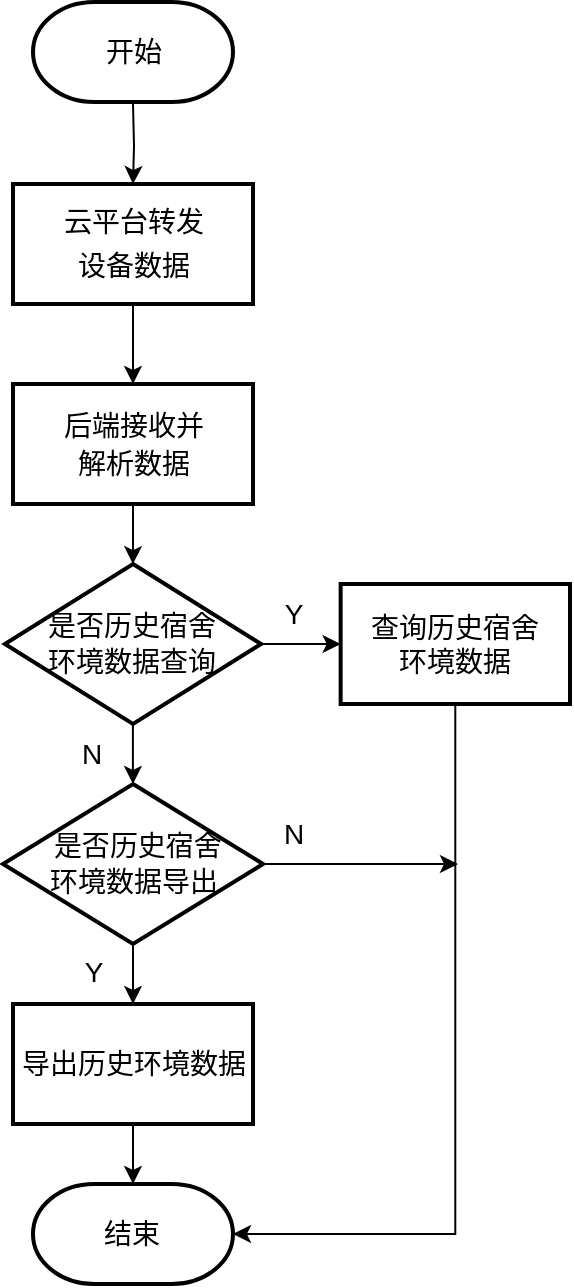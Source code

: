 <mxfile version="27.0.3">
  <diagram name="第 1 页" id="TK6MnntXinhpijAJY-6T">
    <mxGraphModel dx="1250" dy="688" grid="1" gridSize="10" guides="1" tooltips="1" connect="1" arrows="1" fold="1" page="1" pageScale="1" pageWidth="827" pageHeight="1169" math="0" shadow="0">
      <root>
        <mxCell id="0" />
        <mxCell id="1" parent="0" />
        <mxCell id="tLk9SmoAxB1TY1PYqv6q-1" value="&lt;font style=&quot;font-size: 14px;&quot;&gt;开始&lt;/font&gt;" style="strokeWidth=2;html=1;shape=mxgraph.flowchart.terminator;whiteSpace=wrap;" parent="1" vertex="1">
          <mxGeometry x="507.5" y="289" width="100" height="50" as="geometry" />
        </mxCell>
        <mxCell id="tLk9SmoAxB1TY1PYqv6q-21" value="" style="edgeStyle=orthogonalEdgeStyle;rounded=0;orthogonalLoop=1;jettySize=auto;html=1;" parent="1" target="tLk9SmoAxB1TY1PYqv6q-20" edge="1">
          <mxGeometry relative="1" as="geometry">
            <mxPoint x="557.5" y="340" as="sourcePoint" />
          </mxGeometry>
        </mxCell>
        <mxCell id="tLk9SmoAxB1TY1PYqv6q-23" value="" style="edgeStyle=orthogonalEdgeStyle;rounded=0;orthogonalLoop=1;jettySize=auto;html=1;" parent="1" source="tLk9SmoAxB1TY1PYqv6q-20" target="tLk9SmoAxB1TY1PYqv6q-22" edge="1">
          <mxGeometry relative="1" as="geometry" />
        </mxCell>
        <mxCell id="tLk9SmoAxB1TY1PYqv6q-20" value="&lt;div style=&quot;line-height: 60%;&quot;&gt;&lt;p class=&quot;MsoNormal&quot;&gt;&lt;font style=&quot;font-size: 14px; line-height: 60%;&quot; face=&quot;Helvetica&quot;&gt;&lt;font&gt;云平台转发&lt;/font&gt;&lt;/font&gt;&lt;/p&gt;&lt;p class=&quot;MsoNormal&quot;&gt;&lt;font style=&quot;font-size: 14px; line-height: 60%;&quot; face=&quot;Helvetica&quot;&gt;&lt;font&gt;设备数据&lt;/font&gt;&lt;/font&gt;&lt;/p&gt;&lt;/div&gt;" style="whiteSpace=wrap;html=1;strokeWidth=2;" parent="1" vertex="1">
          <mxGeometry x="497.5" y="380" width="120" height="60" as="geometry" />
        </mxCell>
        <mxCell id="tLk9SmoAxB1TY1PYqv6q-25" value="" style="edgeStyle=orthogonalEdgeStyle;rounded=0;orthogonalLoop=1;jettySize=auto;html=1;" parent="1" source="tLk9SmoAxB1TY1PYqv6q-22" target="tLk9SmoAxB1TY1PYqv6q-24" edge="1">
          <mxGeometry relative="1" as="geometry" />
        </mxCell>
        <mxCell id="tLk9SmoAxB1TY1PYqv6q-22" value="&lt;div style=&quot;line-height: 50%;&quot;&gt;&lt;p class=&quot;MsoNormal&quot;&gt;&lt;font face=&quot;Helvetica&quot; style=&quot;font-size: 14px; line-height: 50%;&quot;&gt;后端接收并&lt;/font&gt;&lt;/p&gt;&lt;p class=&quot;MsoNormal&quot;&gt;&lt;font face=&quot;Helvetica&quot; style=&quot;font-size: 14px; line-height: 50%;&quot;&gt;解析数据&lt;/font&gt;&lt;/p&gt;&lt;/div&gt;" style="whiteSpace=wrap;html=1;strokeWidth=2;" parent="1" vertex="1">
          <mxGeometry x="497.5" y="480" width="120" height="60" as="geometry" />
        </mxCell>
        <mxCell id="tLk9SmoAxB1TY1PYqv6q-27" value="" style="edgeStyle=orthogonalEdgeStyle;rounded=0;orthogonalLoop=1;jettySize=auto;html=1;" parent="1" source="tLk9SmoAxB1TY1PYqv6q-24" target="tLk9SmoAxB1TY1PYqv6q-26" edge="1">
          <mxGeometry relative="1" as="geometry" />
        </mxCell>
        <mxCell id="UWtnkiJzmqCMlj7Xl9aY-5" value="" style="edgeStyle=orthogonalEdgeStyle;rounded=0;orthogonalLoop=1;jettySize=auto;html=1;" edge="1" parent="1" source="tLk9SmoAxB1TY1PYqv6q-24" target="tLk9SmoAxB1TY1PYqv6q-50">
          <mxGeometry relative="1" as="geometry" />
        </mxCell>
        <mxCell id="tLk9SmoAxB1TY1PYqv6q-24" value="&lt;div style=&quot;line-height: 40%;&quot;&gt;&lt;p class=&quot;MsoNormal&quot;&gt;&lt;font style=&quot;font-size: 14px;&quot; face=&quot;Helvetica&quot;&gt;是否&lt;font style=&quot;&quot;&gt;历史宿舍&lt;/font&gt;&lt;/font&gt;&lt;/p&gt;&lt;p class=&quot;MsoNormal&quot;&gt;&lt;font face=&quot;Helvetica&quot;&gt;&lt;font style=&quot;font-size: 14px;&quot;&gt;环境数据查询&lt;/font&gt;&lt;/font&gt;&lt;/p&gt;&lt;/div&gt;" style="rhombus;whiteSpace=wrap;html=1;strokeWidth=2;" parent="1" vertex="1">
          <mxGeometry x="493.43" y="570" width="128.13" height="80" as="geometry" />
        </mxCell>
        <mxCell id="UWtnkiJzmqCMlj7Xl9aY-3" value="" style="edgeStyle=orthogonalEdgeStyle;rounded=0;orthogonalLoop=1;jettySize=auto;html=1;" edge="1" parent="1" source="tLk9SmoAxB1TY1PYqv6q-26" target="tLk9SmoAxB1TY1PYqv6q-28">
          <mxGeometry relative="1" as="geometry" />
        </mxCell>
        <mxCell id="UWtnkiJzmqCMlj7Xl9aY-12" style="edgeStyle=orthogonalEdgeStyle;rounded=0;orthogonalLoop=1;jettySize=auto;html=1;" edge="1" parent="1" source="tLk9SmoAxB1TY1PYqv6q-26">
          <mxGeometry relative="1" as="geometry">
            <mxPoint x="720" y="720" as="targetPoint" />
          </mxGeometry>
        </mxCell>
        <mxCell id="tLk9SmoAxB1TY1PYqv6q-26" value="&lt;div style=&quot;line-height: 40%;&quot;&gt;&lt;p class=&quot;MsoNormal&quot;&gt;&lt;font style=&quot;font-size: 14px;&quot; face=&quot;Helvetica&quot;&gt;&amp;nbsp;&lt;font style=&quot;&quot;&gt;是否&lt;/font&gt;&lt;font style=&quot;&quot;&gt;历史宿舍&lt;/font&gt;&lt;/font&gt;&lt;/p&gt;&lt;p class=&quot;MsoNormal&quot;&gt;&lt;font face=&quot;Helvetica&quot;&gt;&lt;font style=&quot;font-size: 14px;&quot;&gt;环境数据导出&lt;/font&gt;&lt;/font&gt;&lt;/p&gt;&lt;/div&gt;" style="rhombus;whiteSpace=wrap;html=1;strokeWidth=2;" parent="1" vertex="1">
          <mxGeometry x="492.5" y="680" width="130" height="80" as="geometry" />
        </mxCell>
        <mxCell id="UWtnkiJzmqCMlj7Xl9aY-9" value="" style="edgeStyle=orthogonalEdgeStyle;rounded=0;orthogonalLoop=1;jettySize=auto;html=1;" edge="1" parent="1" source="tLk9SmoAxB1TY1PYqv6q-28" target="UWtnkiJzmqCMlj7Xl9aY-8">
          <mxGeometry relative="1" as="geometry" />
        </mxCell>
        <mxCell id="tLk9SmoAxB1TY1PYqv6q-28" value="&lt;p class=&quot;MsoNormal&quot;&gt;&lt;font face=&quot;Helvetica&quot; style=&quot;font-size: 14px;&quot;&gt;导出历史环境数据&lt;/font&gt;&lt;/p&gt;" style="whiteSpace=wrap;html=1;strokeWidth=2;" parent="1" vertex="1">
          <mxGeometry x="497.505" y="790" width="120" height="60" as="geometry" />
        </mxCell>
        <mxCell id="UWtnkiJzmqCMlj7Xl9aY-11" value="" style="edgeStyle=orthogonalEdgeStyle;rounded=0;orthogonalLoop=1;jettySize=auto;html=1;" edge="1" parent="1" source="tLk9SmoAxB1TY1PYqv6q-50">
          <mxGeometry relative="1" as="geometry">
            <mxPoint x="607.49" y="905" as="targetPoint" />
            <Array as="points">
              <mxPoint x="719" y="905" />
            </Array>
          </mxGeometry>
        </mxCell>
        <mxCell id="tLk9SmoAxB1TY1PYqv6q-50" value="&lt;font style=&quot;font-size: 14px;&quot;&gt;查询历史宿舍&lt;/font&gt;&lt;div&gt;&lt;font style=&quot;font-size: 14px;&quot;&gt;环境数据&lt;/font&gt;&lt;/div&gt;" style="whiteSpace=wrap;html=1;strokeWidth=2;" parent="1" vertex="1">
          <mxGeometry x="661.32" y="580" width="114.68" height="60" as="geometry" />
        </mxCell>
        <mxCell id="tLk9SmoAxB1TY1PYqv6q-64" value="&lt;font style=&quot;font-size: 14px;&quot; face=&quot;Helvetica&quot;&gt;N&lt;/font&gt;" style="text;html=1;align=center;verticalAlign=middle;whiteSpace=wrap;rounded=0;" parent="1" vertex="1">
          <mxGeometry x="507.49" y="650" width="60" height="30" as="geometry" />
        </mxCell>
        <mxCell id="tLk9SmoAxB1TY1PYqv6q-65" value="&lt;div&gt;&lt;font style=&quot;font-size: 14px;&quot; face=&quot;Helvetica&quot;&gt;Y&lt;/font&gt;&lt;/div&gt;" style="text;html=1;align=center;verticalAlign=middle;whiteSpace=wrap;rounded=0;" parent="1" vertex="1">
          <mxGeometry x="508.49" y="759" width="60" height="30" as="geometry" />
        </mxCell>
        <mxCell id="tLk9SmoAxB1TY1PYqv6q-66" value="&lt;font style=&quot;font-size: 14px;&quot; face=&quot;Helvetica&quot;&gt;Y&lt;/font&gt;" style="text;html=1;align=center;verticalAlign=middle;whiteSpace=wrap;rounded=0;" parent="1" vertex="1">
          <mxGeometry x="607.5" y="580" width="60" height="30" as="geometry" />
        </mxCell>
        <mxCell id="tLk9SmoAxB1TY1PYqv6q-67" value="&lt;font style=&quot;font-size: 14px;&quot; face=&quot;Helvetica&quot;&gt;N&lt;/font&gt;" style="text;html=1;align=center;verticalAlign=middle;whiteSpace=wrap;rounded=0;" parent="1" vertex="1">
          <mxGeometry x="607.5" y="690" width="60" height="30" as="geometry" />
        </mxCell>
        <mxCell id="UWtnkiJzmqCMlj7Xl9aY-1" style="edgeStyle=orthogonalEdgeStyle;rounded=0;orthogonalLoop=1;jettySize=auto;html=1;exitX=0.5;exitY=1;exitDx=0;exitDy=0;" edge="1" parent="1" source="tLk9SmoAxB1TY1PYqv6q-64" target="tLk9SmoAxB1TY1PYqv6q-64">
          <mxGeometry relative="1" as="geometry" />
        </mxCell>
        <mxCell id="UWtnkiJzmqCMlj7Xl9aY-8" value="&lt;font style=&quot;font-size: 14px;&quot;&gt;结束&lt;/font&gt;" style="strokeWidth=2;html=1;shape=mxgraph.flowchart.terminator;whiteSpace=wrap;" vertex="1" parent="1">
          <mxGeometry x="507.49" y="880" width="100" height="50" as="geometry" />
        </mxCell>
      </root>
    </mxGraphModel>
  </diagram>
</mxfile>
